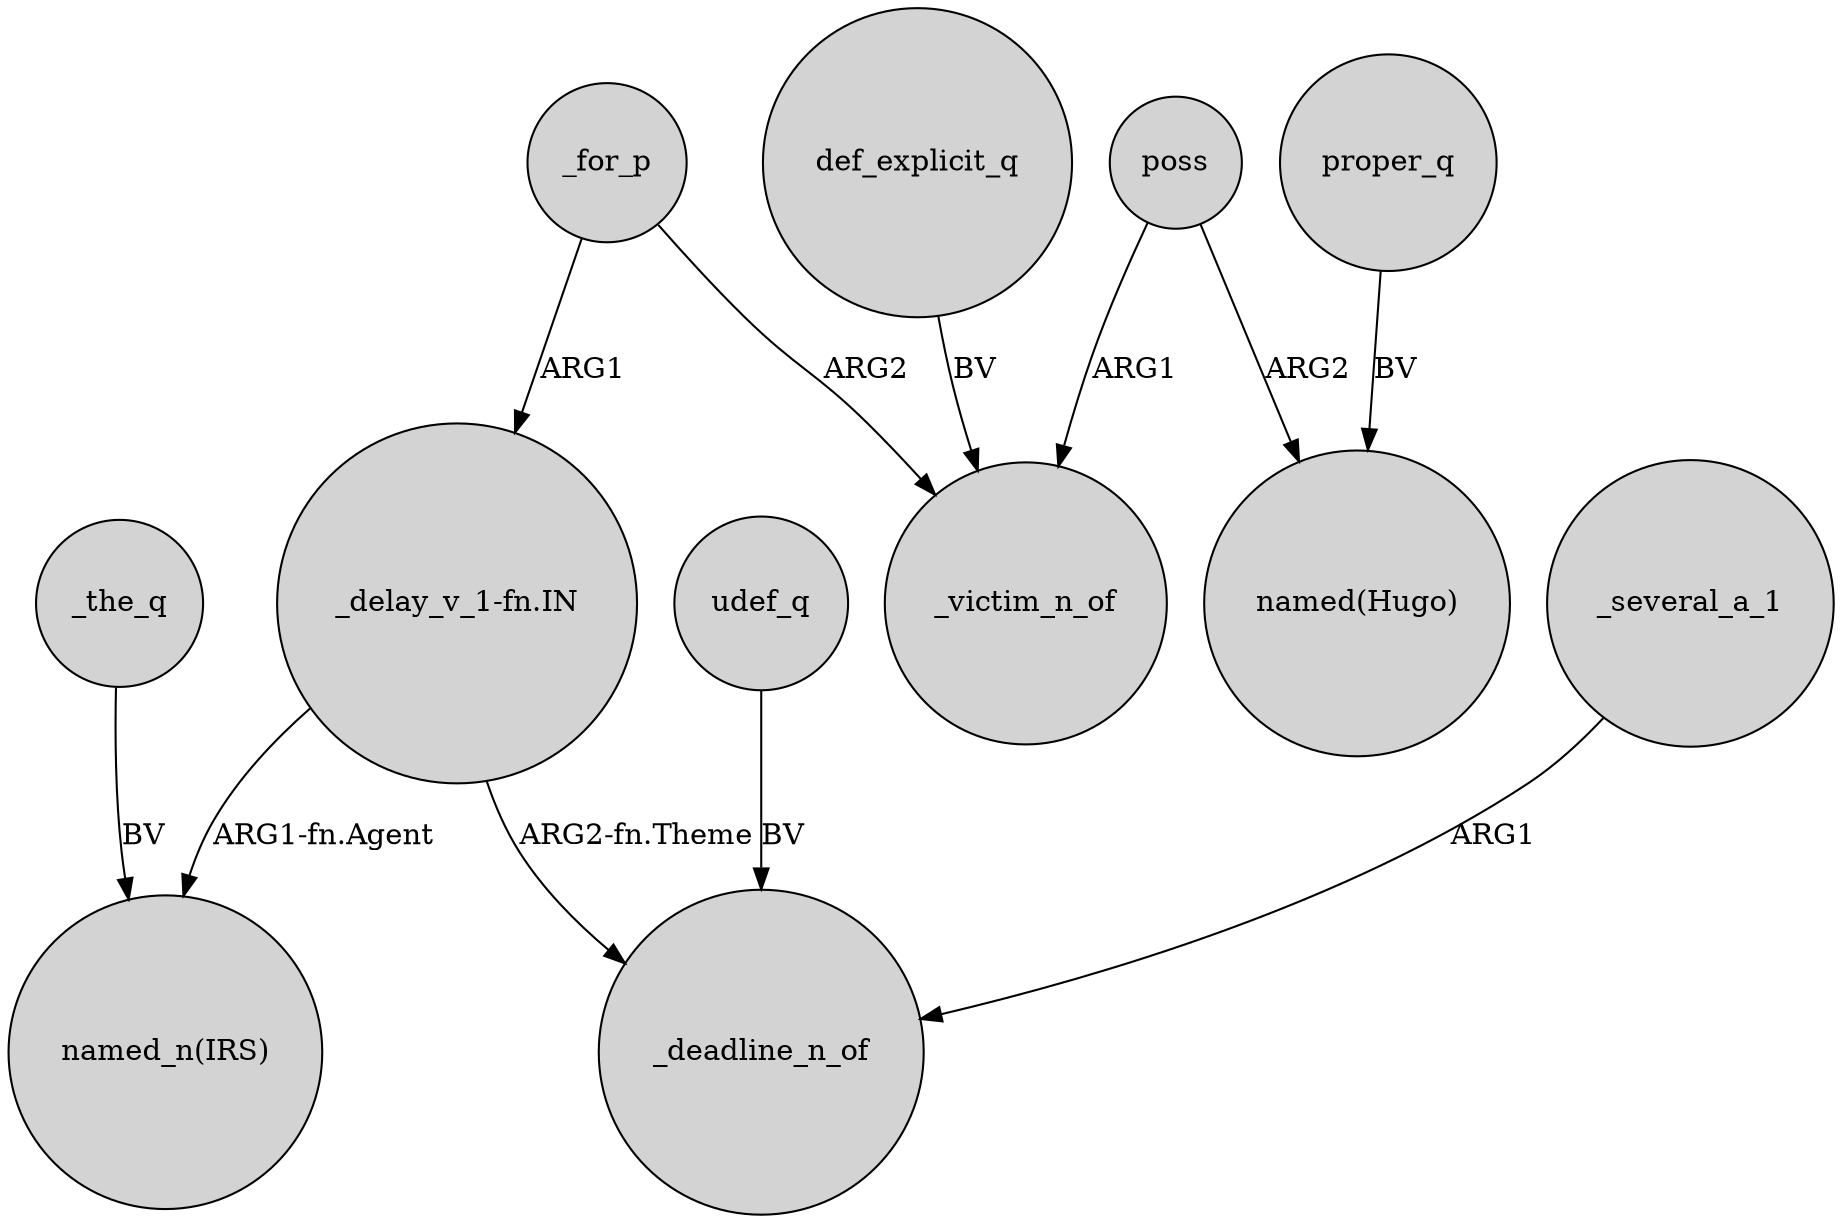 digraph {
	node [shape=circle style=filled]
	_several_a_1 -> _deadline_n_of [label=ARG1]
	"_delay_v_1-fn.IN" -> _deadline_n_of [label="ARG2-fn.Theme"]
	def_explicit_q -> _victim_n_of [label=BV]
	udef_q -> _deadline_n_of [label=BV]
	"_delay_v_1-fn.IN" -> "named_n(IRS)" [label="ARG1-fn.Agent"]
	_the_q -> "named_n(IRS)" [label=BV]
	_for_p -> _victim_n_of [label=ARG2]
	poss -> _victim_n_of [label=ARG1]
	poss -> "named(Hugo)" [label=ARG2]
	_for_p -> "_delay_v_1-fn.IN" [label=ARG1]
	proper_q -> "named(Hugo)" [label=BV]
}
